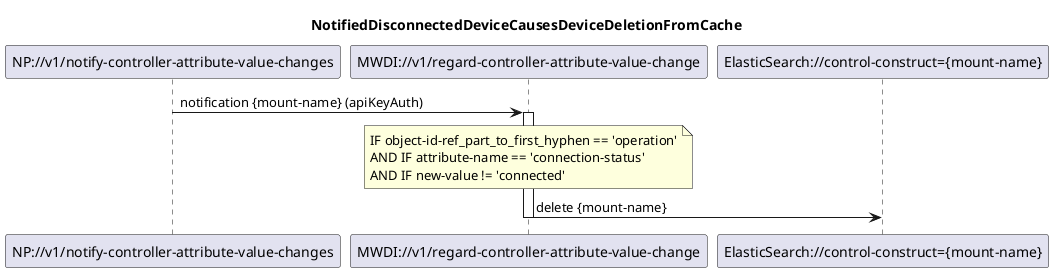 @startuml 021_NotificationBasedDeviceListSyncDelete
skinparam responseMessageBelowArrow true

title  NotifiedDisconnectedDeviceCausesDeviceDeletionFromCache

participant "NP://v1/notify-controller-attribute-value-changes" as subscription
participant "MWDI://v1/regard-controller-attribute-value-change" as regardDisconnectedDevice
participant "ElasticSearch://control-construct={mount-name}" as es

subscription -> regardDisconnectedDevice: notification {mount-name} (apiKeyAuth)
activate regardDisconnectedDevice

note over regardDisconnectedDevice
IF object-id-ref_part_to_first_hyphen == 'operation'
AND IF attribute-name == 'connection-status' 
AND IF new-value != 'connected'
end note

regardDisconnectedDevice -> es: delete {mount-name}
deactivate regardDisconnectedDevice

@enduml